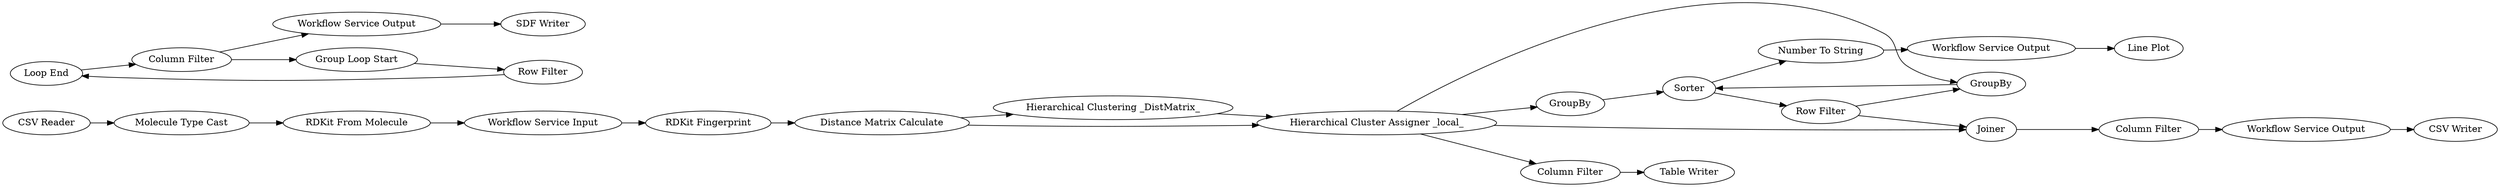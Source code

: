 digraph {
	280 -> 3
	7 -> 12
	28 -> 26
	16 -> 275
	26 -> 285
	12 -> 13
	16 -> 15
	283 -> 277
	11 -> 12
	12 -> 279
	286 -> 263
	272 -> 280
	13 -> 16
	271 -> 272
	24 -> 16
	26 -> 29
	22 -> 28
	15 -> 24
	15 -> 286
	29 -> 22
	12 -> 24
	263 -> 283
	12 -> 286
	11 -> 7
	275 -> 284
	285 -> 262
	278 -> 271
	3 -> 11
	279 -> 281
	284 -> 276
	263 [label="Column Filter"]
	275 [label="Number To String"]
	7 [label="Hierarchical Clustering _DistMatrix_"]
	284 [label="Workflow Service Output"]
	280 [label="Workflow Service Input"]
	26 [label="Column Filter"]
	286 [label=Joiner]
	3 [label="RDKit Fingerprint"]
	24 [label=GroupBy]
	283 [label="Workflow Service Output"]
	277 [label="CSV Writer"]
	15 [label="Row Filter"]
	271 [label="Molecule Type Cast"]
	12 [label="Hierarchical Cluster Assigner _local_"]
	281 [label="Table Writer"]
	16 [label=Sorter]
	262 [label="SDF Writer"]
	285 [label="Workflow Service Output"]
	22 [label="Row Filter"]
	28 [label="Loop End"]
	11 [label="Distance Matrix Calculate"]
	279 [label="Column Filter"]
	272 [label="RDKit From Molecule"]
	278 [label="CSV Reader"]
	13 [label=GroupBy]
	29 [label="Group Loop Start"]
	276 [label="Line Plot"]
	rankdir=LR
}
